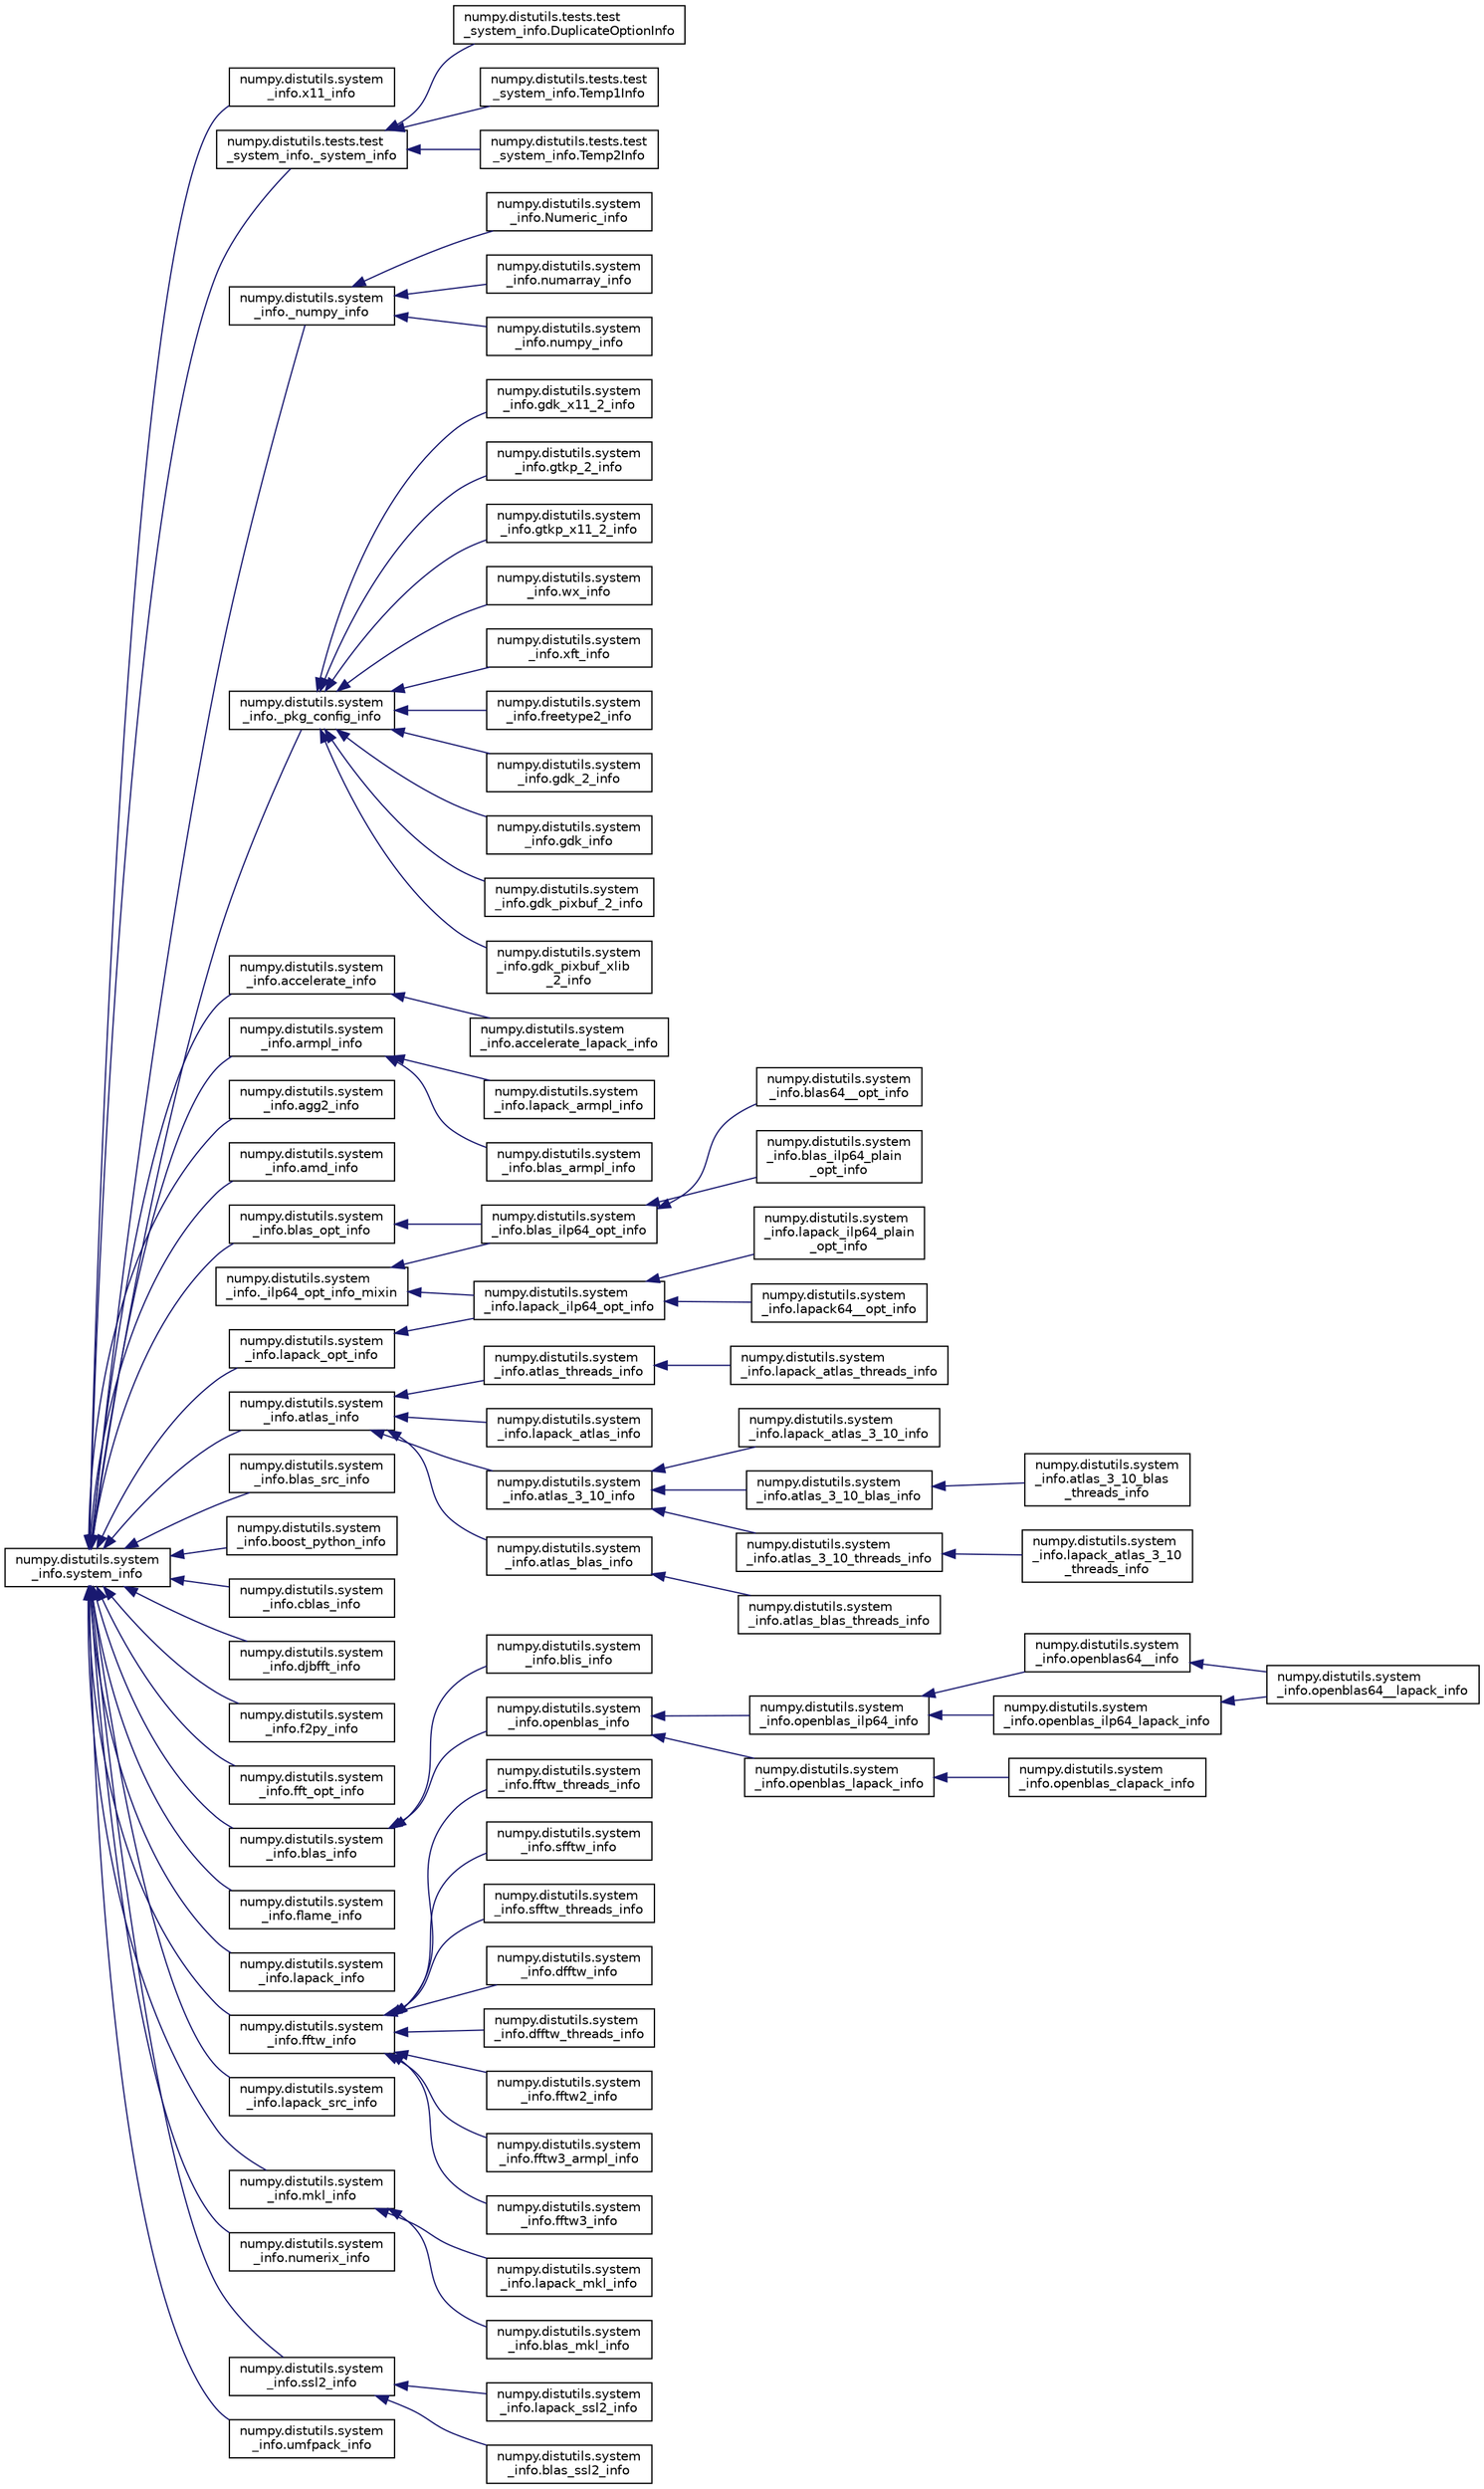 digraph "Graphical Class Hierarchy"
{
 // LATEX_PDF_SIZE
  edge [fontname="Helvetica",fontsize="10",labelfontname="Helvetica",labelfontsize="10"];
  node [fontname="Helvetica",fontsize="10",shape=record];
  rankdir="LR";
  Node0 [label="numpy.distutils.system\l_info._ilp64_opt_info_mixin",height=0.2,width=0.4,color="black", fillcolor="white", style="filled",URL="$classnumpy_1_1distutils_1_1system__info_1_1__ilp64__opt__info__mixin.html",tooltip=" "];
  Node0 -> Node1 [dir="back",color="midnightblue",fontsize="10",style="solid",fontname="Helvetica"];
  Node1 [label="numpy.distutils.system\l_info.blas_ilp64_opt_info",height=0.2,width=0.4,color="black", fillcolor="white", style="filled",URL="$classnumpy_1_1distutils_1_1system__info_1_1blas__ilp64__opt__info.html",tooltip=" "];
  Node1 -> Node2 [dir="back",color="midnightblue",fontsize="10",style="solid",fontname="Helvetica"];
  Node2 [label="numpy.distutils.system\l_info.blas64__opt_info",height=0.2,width=0.4,color="black", fillcolor="white", style="filled",URL="$classnumpy_1_1distutils_1_1system__info_1_1blas64____opt__info.html",tooltip=" "];
  Node1 -> Node3 [dir="back",color="midnightblue",fontsize="10",style="solid",fontname="Helvetica"];
  Node3 [label="numpy.distutils.system\l_info.blas_ilp64_plain\l_opt_info",height=0.2,width=0.4,color="black", fillcolor="white", style="filled",URL="$classnumpy_1_1distutils_1_1system__info_1_1blas__ilp64__plain__opt__info.html",tooltip=" "];
  Node0 -> Node4 [dir="back",color="midnightblue",fontsize="10",style="solid",fontname="Helvetica"];
  Node4 [label="numpy.distutils.system\l_info.lapack_ilp64_opt_info",height=0.2,width=0.4,color="black", fillcolor="white", style="filled",URL="$classnumpy_1_1distutils_1_1system__info_1_1lapack__ilp64__opt__info.html",tooltip=" "];
  Node4 -> Node5 [dir="back",color="midnightblue",fontsize="10",style="solid",fontname="Helvetica"];
  Node5 [label="numpy.distutils.system\l_info.lapack64__opt_info",height=0.2,width=0.4,color="black", fillcolor="white", style="filled",URL="$classnumpy_1_1distutils_1_1system__info_1_1lapack64____opt__info.html",tooltip=" "];
  Node4 -> Node6 [dir="back",color="midnightblue",fontsize="10",style="solid",fontname="Helvetica"];
  Node6 [label="numpy.distutils.system\l_info.lapack_ilp64_plain\l_opt_info",height=0.2,width=0.4,color="black", fillcolor="white", style="filled",URL="$classnumpy_1_1distutils_1_1system__info_1_1lapack__ilp64__plain__opt__info.html",tooltip=" "];
  Node12985 [label="numpy.distutils.system\l_info.system_info",height=0.2,width=0.4,color="black", fillcolor="white", style="filled",URL="$classnumpy_1_1distutils_1_1system__info_1_1system__info.html",tooltip=" "];
  Node12985 -> Node12986 [dir="back",color="midnightblue",fontsize="10",style="solid",fontname="Helvetica"];
  Node12986 [label="numpy.distutils.system\l_info._numpy_info",height=0.2,width=0.4,color="black", fillcolor="white", style="filled",URL="$classnumpy_1_1distutils_1_1system__info_1_1__numpy__info.html",tooltip=" "];
  Node12986 -> Node12987 [dir="back",color="midnightblue",fontsize="10",style="solid",fontname="Helvetica"];
  Node12987 [label="numpy.distutils.system\l_info.Numeric_info",height=0.2,width=0.4,color="black", fillcolor="white", style="filled",URL="$classnumpy_1_1distutils_1_1system__info_1_1Numeric__info.html",tooltip=" "];
  Node12986 -> Node12988 [dir="back",color="midnightblue",fontsize="10",style="solid",fontname="Helvetica"];
  Node12988 [label="numpy.distutils.system\l_info.numarray_info",height=0.2,width=0.4,color="black", fillcolor="white", style="filled",URL="$classnumpy_1_1distutils_1_1system__info_1_1numarray__info.html",tooltip=" "];
  Node12986 -> Node12989 [dir="back",color="midnightblue",fontsize="10",style="solid",fontname="Helvetica"];
  Node12989 [label="numpy.distutils.system\l_info.numpy_info",height=0.2,width=0.4,color="black", fillcolor="white", style="filled",URL="$classnumpy_1_1distutils_1_1system__info_1_1numpy__info.html",tooltip=" "];
  Node12985 -> Node12990 [dir="back",color="midnightblue",fontsize="10",style="solid",fontname="Helvetica"];
  Node12990 [label="numpy.distutils.system\l_info._pkg_config_info",height=0.2,width=0.4,color="black", fillcolor="white", style="filled",URL="$classnumpy_1_1distutils_1_1system__info_1_1__pkg__config__info.html",tooltip=" "];
  Node12990 -> Node12991 [dir="back",color="midnightblue",fontsize="10",style="solid",fontname="Helvetica"];
  Node12991 [label="numpy.distutils.system\l_info.freetype2_info",height=0.2,width=0.4,color="black", fillcolor="white", style="filled",URL="$classnumpy_1_1distutils_1_1system__info_1_1freetype2__info.html",tooltip=" "];
  Node12990 -> Node12992 [dir="back",color="midnightblue",fontsize="10",style="solid",fontname="Helvetica"];
  Node12992 [label="numpy.distutils.system\l_info.gdk_2_info",height=0.2,width=0.4,color="black", fillcolor="white", style="filled",URL="$classnumpy_1_1distutils_1_1system__info_1_1gdk__2__info.html",tooltip=" "];
  Node12990 -> Node12993 [dir="back",color="midnightblue",fontsize="10",style="solid",fontname="Helvetica"];
  Node12993 [label="numpy.distutils.system\l_info.gdk_info",height=0.2,width=0.4,color="black", fillcolor="white", style="filled",URL="$classnumpy_1_1distutils_1_1system__info_1_1gdk__info.html",tooltip=" "];
  Node12990 -> Node12994 [dir="back",color="midnightblue",fontsize="10",style="solid",fontname="Helvetica"];
  Node12994 [label="numpy.distutils.system\l_info.gdk_pixbuf_2_info",height=0.2,width=0.4,color="black", fillcolor="white", style="filled",URL="$classnumpy_1_1distutils_1_1system__info_1_1gdk__pixbuf__2__info.html",tooltip=" "];
  Node12990 -> Node12995 [dir="back",color="midnightblue",fontsize="10",style="solid",fontname="Helvetica"];
  Node12995 [label="numpy.distutils.system\l_info.gdk_pixbuf_xlib\l_2_info",height=0.2,width=0.4,color="black", fillcolor="white", style="filled",URL="$classnumpy_1_1distutils_1_1system__info_1_1gdk__pixbuf__xlib__2__info.html",tooltip=" "];
  Node12990 -> Node12996 [dir="back",color="midnightblue",fontsize="10",style="solid",fontname="Helvetica"];
  Node12996 [label="numpy.distutils.system\l_info.gdk_x11_2_info",height=0.2,width=0.4,color="black", fillcolor="white", style="filled",URL="$classnumpy_1_1distutils_1_1system__info_1_1gdk__x11__2__info.html",tooltip=" "];
  Node12990 -> Node12997 [dir="back",color="midnightblue",fontsize="10",style="solid",fontname="Helvetica"];
  Node12997 [label="numpy.distutils.system\l_info.gtkp_2_info",height=0.2,width=0.4,color="black", fillcolor="white", style="filled",URL="$classnumpy_1_1distutils_1_1system__info_1_1gtkp__2__info.html",tooltip=" "];
  Node12990 -> Node12998 [dir="back",color="midnightblue",fontsize="10",style="solid",fontname="Helvetica"];
  Node12998 [label="numpy.distutils.system\l_info.gtkp_x11_2_info",height=0.2,width=0.4,color="black", fillcolor="white", style="filled",URL="$classnumpy_1_1distutils_1_1system__info_1_1gtkp__x11__2__info.html",tooltip=" "];
  Node12990 -> Node12999 [dir="back",color="midnightblue",fontsize="10",style="solid",fontname="Helvetica"];
  Node12999 [label="numpy.distutils.system\l_info.wx_info",height=0.2,width=0.4,color="black", fillcolor="white", style="filled",URL="$classnumpy_1_1distutils_1_1system__info_1_1wx__info.html",tooltip=" "];
  Node12990 -> Node13000 [dir="back",color="midnightblue",fontsize="10",style="solid",fontname="Helvetica"];
  Node13000 [label="numpy.distutils.system\l_info.xft_info",height=0.2,width=0.4,color="black", fillcolor="white", style="filled",URL="$classnumpy_1_1distutils_1_1system__info_1_1xft__info.html",tooltip=" "];
  Node12985 -> Node13001 [dir="back",color="midnightblue",fontsize="10",style="solid",fontname="Helvetica"];
  Node13001 [label="numpy.distutils.system\l_info.accelerate_info",height=0.2,width=0.4,color="black", fillcolor="white", style="filled",URL="$classnumpy_1_1distutils_1_1system__info_1_1accelerate__info.html",tooltip=" "];
  Node13001 -> Node13002 [dir="back",color="midnightblue",fontsize="10",style="solid",fontname="Helvetica"];
  Node13002 [label="numpy.distutils.system\l_info.accelerate_lapack_info",height=0.2,width=0.4,color="black", fillcolor="white", style="filled",URL="$classnumpy_1_1distutils_1_1system__info_1_1accelerate__lapack__info.html",tooltip=" "];
  Node12985 -> Node13003 [dir="back",color="midnightblue",fontsize="10",style="solid",fontname="Helvetica"];
  Node13003 [label="numpy.distutils.system\l_info.agg2_info",height=0.2,width=0.4,color="black", fillcolor="white", style="filled",URL="$classnumpy_1_1distutils_1_1system__info_1_1agg2__info.html",tooltip=" "];
  Node12985 -> Node13004 [dir="back",color="midnightblue",fontsize="10",style="solid",fontname="Helvetica"];
  Node13004 [label="numpy.distutils.system\l_info.amd_info",height=0.2,width=0.4,color="black", fillcolor="white", style="filled",URL="$classnumpy_1_1distutils_1_1system__info_1_1amd__info.html",tooltip=" "];
  Node12985 -> Node13005 [dir="back",color="midnightblue",fontsize="10",style="solid",fontname="Helvetica"];
  Node13005 [label="numpy.distutils.system\l_info.armpl_info",height=0.2,width=0.4,color="black", fillcolor="white", style="filled",URL="$classnumpy_1_1distutils_1_1system__info_1_1armpl__info.html",tooltip=" "];
  Node13005 -> Node13006 [dir="back",color="midnightblue",fontsize="10",style="solid",fontname="Helvetica"];
  Node13006 [label="numpy.distutils.system\l_info.blas_armpl_info",height=0.2,width=0.4,color="black", fillcolor="white", style="filled",URL="$classnumpy_1_1distutils_1_1system__info_1_1blas__armpl__info.html",tooltip=" "];
  Node13005 -> Node13007 [dir="back",color="midnightblue",fontsize="10",style="solid",fontname="Helvetica"];
  Node13007 [label="numpy.distutils.system\l_info.lapack_armpl_info",height=0.2,width=0.4,color="black", fillcolor="white", style="filled",URL="$classnumpy_1_1distutils_1_1system__info_1_1lapack__armpl__info.html",tooltip=" "];
  Node12985 -> Node13008 [dir="back",color="midnightblue",fontsize="10",style="solid",fontname="Helvetica"];
  Node13008 [label="numpy.distutils.system\l_info.atlas_info",height=0.2,width=0.4,color="black", fillcolor="white", style="filled",URL="$classnumpy_1_1distutils_1_1system__info_1_1atlas__info.html",tooltip=" "];
  Node13008 -> Node13009 [dir="back",color="midnightblue",fontsize="10",style="solid",fontname="Helvetica"];
  Node13009 [label="numpy.distutils.system\l_info.atlas_3_10_info",height=0.2,width=0.4,color="black", fillcolor="white", style="filled",URL="$classnumpy_1_1distutils_1_1system__info_1_1atlas__3__10__info.html",tooltip=" "];
  Node13009 -> Node13010 [dir="back",color="midnightblue",fontsize="10",style="solid",fontname="Helvetica"];
  Node13010 [label="numpy.distutils.system\l_info.atlas_3_10_blas_info",height=0.2,width=0.4,color="black", fillcolor="white", style="filled",URL="$classnumpy_1_1distutils_1_1system__info_1_1atlas__3__10__blas__info.html",tooltip=" "];
  Node13010 -> Node13011 [dir="back",color="midnightblue",fontsize="10",style="solid",fontname="Helvetica"];
  Node13011 [label="numpy.distutils.system\l_info.atlas_3_10_blas\l_threads_info",height=0.2,width=0.4,color="black", fillcolor="white", style="filled",URL="$classnumpy_1_1distutils_1_1system__info_1_1atlas__3__10__blas__threads__info.html",tooltip=" "];
  Node13009 -> Node13012 [dir="back",color="midnightblue",fontsize="10",style="solid",fontname="Helvetica"];
  Node13012 [label="numpy.distutils.system\l_info.atlas_3_10_threads_info",height=0.2,width=0.4,color="black", fillcolor="white", style="filled",URL="$classnumpy_1_1distutils_1_1system__info_1_1atlas__3__10__threads__info.html",tooltip=" "];
  Node13012 -> Node13013 [dir="back",color="midnightblue",fontsize="10",style="solid",fontname="Helvetica"];
  Node13013 [label="numpy.distutils.system\l_info.lapack_atlas_3_10\l_threads_info",height=0.2,width=0.4,color="black", fillcolor="white", style="filled",URL="$classnumpy_1_1distutils_1_1system__info_1_1lapack__atlas__3__10__threads__info.html",tooltip=" "];
  Node13009 -> Node13014 [dir="back",color="midnightblue",fontsize="10",style="solid",fontname="Helvetica"];
  Node13014 [label="numpy.distutils.system\l_info.lapack_atlas_3_10_info",height=0.2,width=0.4,color="black", fillcolor="white", style="filled",URL="$classnumpy_1_1distutils_1_1system__info_1_1lapack__atlas__3__10__info.html",tooltip=" "];
  Node13008 -> Node13015 [dir="back",color="midnightblue",fontsize="10",style="solid",fontname="Helvetica"];
  Node13015 [label="numpy.distutils.system\l_info.atlas_blas_info",height=0.2,width=0.4,color="black", fillcolor="white", style="filled",URL="$classnumpy_1_1distutils_1_1system__info_1_1atlas__blas__info.html",tooltip=" "];
  Node13015 -> Node13016 [dir="back",color="midnightblue",fontsize="10",style="solid",fontname="Helvetica"];
  Node13016 [label="numpy.distutils.system\l_info.atlas_blas_threads_info",height=0.2,width=0.4,color="black", fillcolor="white", style="filled",URL="$classnumpy_1_1distutils_1_1system__info_1_1atlas__blas__threads__info.html",tooltip=" "];
  Node13008 -> Node13017 [dir="back",color="midnightblue",fontsize="10",style="solid",fontname="Helvetica"];
  Node13017 [label="numpy.distutils.system\l_info.atlas_threads_info",height=0.2,width=0.4,color="black", fillcolor="white", style="filled",URL="$classnumpy_1_1distutils_1_1system__info_1_1atlas__threads__info.html",tooltip=" "];
  Node13017 -> Node13018 [dir="back",color="midnightblue",fontsize="10",style="solid",fontname="Helvetica"];
  Node13018 [label="numpy.distutils.system\l_info.lapack_atlas_threads_info",height=0.2,width=0.4,color="black", fillcolor="white", style="filled",URL="$classnumpy_1_1distutils_1_1system__info_1_1lapack__atlas__threads__info.html",tooltip=" "];
  Node13008 -> Node13019 [dir="back",color="midnightblue",fontsize="10",style="solid",fontname="Helvetica"];
  Node13019 [label="numpy.distutils.system\l_info.lapack_atlas_info",height=0.2,width=0.4,color="black", fillcolor="white", style="filled",URL="$classnumpy_1_1distutils_1_1system__info_1_1lapack__atlas__info.html",tooltip=" "];
  Node12985 -> Node13020 [dir="back",color="midnightblue",fontsize="10",style="solid",fontname="Helvetica"];
  Node13020 [label="numpy.distutils.system\l_info.blas_info",height=0.2,width=0.4,color="black", fillcolor="white", style="filled",URL="$classnumpy_1_1distutils_1_1system__info_1_1blas__info.html",tooltip=" "];
  Node13020 -> Node13021 [dir="back",color="midnightblue",fontsize="10",style="solid",fontname="Helvetica"];
  Node13021 [label="numpy.distutils.system\l_info.blis_info",height=0.2,width=0.4,color="black", fillcolor="white", style="filled",URL="$classnumpy_1_1distutils_1_1system__info_1_1blis__info.html",tooltip=" "];
  Node13020 -> Node13022 [dir="back",color="midnightblue",fontsize="10",style="solid",fontname="Helvetica"];
  Node13022 [label="numpy.distutils.system\l_info.openblas_info",height=0.2,width=0.4,color="black", fillcolor="white", style="filled",URL="$classnumpy_1_1distutils_1_1system__info_1_1openblas__info.html",tooltip=" "];
  Node13022 -> Node13023 [dir="back",color="midnightblue",fontsize="10",style="solid",fontname="Helvetica"];
  Node13023 [label="numpy.distutils.system\l_info.openblas_ilp64_info",height=0.2,width=0.4,color="black", fillcolor="white", style="filled",URL="$classnumpy_1_1distutils_1_1system__info_1_1openblas__ilp64__info.html",tooltip=" "];
  Node13023 -> Node13024 [dir="back",color="midnightblue",fontsize="10",style="solid",fontname="Helvetica"];
  Node13024 [label="numpy.distutils.system\l_info.openblas64__info",height=0.2,width=0.4,color="black", fillcolor="white", style="filled",URL="$classnumpy_1_1distutils_1_1system__info_1_1openblas64____info.html",tooltip=" "];
  Node13024 -> Node13025 [dir="back",color="midnightblue",fontsize="10",style="solid",fontname="Helvetica"];
  Node13025 [label="numpy.distutils.system\l_info.openblas64__lapack_info",height=0.2,width=0.4,color="black", fillcolor="white", style="filled",URL="$classnumpy_1_1distutils_1_1system__info_1_1openblas64____lapack__info.html",tooltip=" "];
  Node13023 -> Node13026 [dir="back",color="midnightblue",fontsize="10",style="solid",fontname="Helvetica"];
  Node13026 [label="numpy.distutils.system\l_info.openblas_ilp64_lapack_info",height=0.2,width=0.4,color="black", fillcolor="white", style="filled",URL="$classnumpy_1_1distutils_1_1system__info_1_1openblas__ilp64__lapack__info.html",tooltip=" "];
  Node13026 -> Node13025 [dir="back",color="midnightblue",fontsize="10",style="solid",fontname="Helvetica"];
  Node13022 -> Node13027 [dir="back",color="midnightblue",fontsize="10",style="solid",fontname="Helvetica"];
  Node13027 [label="numpy.distutils.system\l_info.openblas_lapack_info",height=0.2,width=0.4,color="black", fillcolor="white", style="filled",URL="$classnumpy_1_1distutils_1_1system__info_1_1openblas__lapack__info.html",tooltip=" "];
  Node13027 -> Node13028 [dir="back",color="midnightblue",fontsize="10",style="solid",fontname="Helvetica"];
  Node13028 [label="numpy.distutils.system\l_info.openblas_clapack_info",height=0.2,width=0.4,color="black", fillcolor="white", style="filled",URL="$classnumpy_1_1distutils_1_1system__info_1_1openblas__clapack__info.html",tooltip=" "];
  Node12985 -> Node13029 [dir="back",color="midnightblue",fontsize="10",style="solid",fontname="Helvetica"];
  Node13029 [label="numpy.distutils.system\l_info.blas_opt_info",height=0.2,width=0.4,color="black", fillcolor="white", style="filled",URL="$classnumpy_1_1distutils_1_1system__info_1_1blas__opt__info.html",tooltip=" "];
  Node13029 -> Node1 [dir="back",color="midnightblue",fontsize="10",style="solid",fontname="Helvetica"];
  Node12985 -> Node13030 [dir="back",color="midnightblue",fontsize="10",style="solid",fontname="Helvetica"];
  Node13030 [label="numpy.distutils.system\l_info.blas_src_info",height=0.2,width=0.4,color="black", fillcolor="white", style="filled",URL="$classnumpy_1_1distutils_1_1system__info_1_1blas__src__info.html",tooltip=" "];
  Node12985 -> Node13031 [dir="back",color="midnightblue",fontsize="10",style="solid",fontname="Helvetica"];
  Node13031 [label="numpy.distutils.system\l_info.boost_python_info",height=0.2,width=0.4,color="black", fillcolor="white", style="filled",URL="$classnumpy_1_1distutils_1_1system__info_1_1boost__python__info.html",tooltip=" "];
  Node12985 -> Node13032 [dir="back",color="midnightblue",fontsize="10",style="solid",fontname="Helvetica"];
  Node13032 [label="numpy.distutils.system\l_info.cblas_info",height=0.2,width=0.4,color="black", fillcolor="white", style="filled",URL="$classnumpy_1_1distutils_1_1system__info_1_1cblas__info.html",tooltip=" "];
  Node12985 -> Node13033 [dir="back",color="midnightblue",fontsize="10",style="solid",fontname="Helvetica"];
  Node13033 [label="numpy.distutils.system\l_info.djbfft_info",height=0.2,width=0.4,color="black", fillcolor="white", style="filled",URL="$classnumpy_1_1distutils_1_1system__info_1_1djbfft__info.html",tooltip=" "];
  Node12985 -> Node13034 [dir="back",color="midnightblue",fontsize="10",style="solid",fontname="Helvetica"];
  Node13034 [label="numpy.distutils.system\l_info.f2py_info",height=0.2,width=0.4,color="black", fillcolor="white", style="filled",URL="$classnumpy_1_1distutils_1_1system__info_1_1f2py__info.html",tooltip=" "];
  Node12985 -> Node13035 [dir="back",color="midnightblue",fontsize="10",style="solid",fontname="Helvetica"];
  Node13035 [label="numpy.distutils.system\l_info.fft_opt_info",height=0.2,width=0.4,color="black", fillcolor="white", style="filled",URL="$classnumpy_1_1distutils_1_1system__info_1_1fft__opt__info.html",tooltip=" "];
  Node12985 -> Node13036 [dir="back",color="midnightblue",fontsize="10",style="solid",fontname="Helvetica"];
  Node13036 [label="numpy.distutils.system\l_info.fftw_info",height=0.2,width=0.4,color="black", fillcolor="white", style="filled",URL="$classnumpy_1_1distutils_1_1system__info_1_1fftw__info.html",tooltip=" "];
  Node13036 -> Node13037 [dir="back",color="midnightblue",fontsize="10",style="solid",fontname="Helvetica"];
  Node13037 [label="numpy.distutils.system\l_info.dfftw_info",height=0.2,width=0.4,color="black", fillcolor="white", style="filled",URL="$classnumpy_1_1distutils_1_1system__info_1_1dfftw__info.html",tooltip=" "];
  Node13036 -> Node13038 [dir="back",color="midnightblue",fontsize="10",style="solid",fontname="Helvetica"];
  Node13038 [label="numpy.distutils.system\l_info.dfftw_threads_info",height=0.2,width=0.4,color="black", fillcolor="white", style="filled",URL="$classnumpy_1_1distutils_1_1system__info_1_1dfftw__threads__info.html",tooltip=" "];
  Node13036 -> Node13039 [dir="back",color="midnightblue",fontsize="10",style="solid",fontname="Helvetica"];
  Node13039 [label="numpy.distutils.system\l_info.fftw2_info",height=0.2,width=0.4,color="black", fillcolor="white", style="filled",URL="$classnumpy_1_1distutils_1_1system__info_1_1fftw2__info.html",tooltip=" "];
  Node13036 -> Node13040 [dir="back",color="midnightblue",fontsize="10",style="solid",fontname="Helvetica"];
  Node13040 [label="numpy.distutils.system\l_info.fftw3_armpl_info",height=0.2,width=0.4,color="black", fillcolor="white", style="filled",URL="$classnumpy_1_1distutils_1_1system__info_1_1fftw3__armpl__info.html",tooltip=" "];
  Node13036 -> Node13041 [dir="back",color="midnightblue",fontsize="10",style="solid",fontname="Helvetica"];
  Node13041 [label="numpy.distutils.system\l_info.fftw3_info",height=0.2,width=0.4,color="black", fillcolor="white", style="filled",URL="$classnumpy_1_1distutils_1_1system__info_1_1fftw3__info.html",tooltip=" "];
  Node13036 -> Node13042 [dir="back",color="midnightblue",fontsize="10",style="solid",fontname="Helvetica"];
  Node13042 [label="numpy.distutils.system\l_info.fftw_threads_info",height=0.2,width=0.4,color="black", fillcolor="white", style="filled",URL="$classnumpy_1_1distutils_1_1system__info_1_1fftw__threads__info.html",tooltip=" "];
  Node13036 -> Node13043 [dir="back",color="midnightblue",fontsize="10",style="solid",fontname="Helvetica"];
  Node13043 [label="numpy.distutils.system\l_info.sfftw_info",height=0.2,width=0.4,color="black", fillcolor="white", style="filled",URL="$classnumpy_1_1distutils_1_1system__info_1_1sfftw__info.html",tooltip=" "];
  Node13036 -> Node13044 [dir="back",color="midnightblue",fontsize="10",style="solid",fontname="Helvetica"];
  Node13044 [label="numpy.distutils.system\l_info.sfftw_threads_info",height=0.2,width=0.4,color="black", fillcolor="white", style="filled",URL="$classnumpy_1_1distutils_1_1system__info_1_1sfftw__threads__info.html",tooltip=" "];
  Node12985 -> Node13045 [dir="back",color="midnightblue",fontsize="10",style="solid",fontname="Helvetica"];
  Node13045 [label="numpy.distutils.system\l_info.flame_info",height=0.2,width=0.4,color="black", fillcolor="white", style="filled",URL="$classnumpy_1_1distutils_1_1system__info_1_1flame__info.html",tooltip=" "];
  Node12985 -> Node13046 [dir="back",color="midnightblue",fontsize="10",style="solid",fontname="Helvetica"];
  Node13046 [label="numpy.distutils.system\l_info.lapack_info",height=0.2,width=0.4,color="black", fillcolor="white", style="filled",URL="$classnumpy_1_1distutils_1_1system__info_1_1lapack__info.html",tooltip=" "];
  Node12985 -> Node13047 [dir="back",color="midnightblue",fontsize="10",style="solid",fontname="Helvetica"];
  Node13047 [label="numpy.distutils.system\l_info.lapack_opt_info",height=0.2,width=0.4,color="black", fillcolor="white", style="filled",URL="$classnumpy_1_1distutils_1_1system__info_1_1lapack__opt__info.html",tooltip=" "];
  Node13047 -> Node4 [dir="back",color="midnightblue",fontsize="10",style="solid",fontname="Helvetica"];
  Node12985 -> Node13048 [dir="back",color="midnightblue",fontsize="10",style="solid",fontname="Helvetica"];
  Node13048 [label="numpy.distutils.system\l_info.lapack_src_info",height=0.2,width=0.4,color="black", fillcolor="white", style="filled",URL="$classnumpy_1_1distutils_1_1system__info_1_1lapack__src__info.html",tooltip=" "];
  Node12985 -> Node13049 [dir="back",color="midnightblue",fontsize="10",style="solid",fontname="Helvetica"];
  Node13049 [label="numpy.distutils.system\l_info.mkl_info",height=0.2,width=0.4,color="black", fillcolor="white", style="filled",URL="$classnumpy_1_1distutils_1_1system__info_1_1mkl__info.html",tooltip=" "];
  Node13049 -> Node13050 [dir="back",color="midnightblue",fontsize="10",style="solid",fontname="Helvetica"];
  Node13050 [label="numpy.distutils.system\l_info.blas_mkl_info",height=0.2,width=0.4,color="black", fillcolor="white", style="filled",URL="$classnumpy_1_1distutils_1_1system__info_1_1blas__mkl__info.html",tooltip=" "];
  Node13049 -> Node13051 [dir="back",color="midnightblue",fontsize="10",style="solid",fontname="Helvetica"];
  Node13051 [label="numpy.distutils.system\l_info.lapack_mkl_info",height=0.2,width=0.4,color="black", fillcolor="white", style="filled",URL="$classnumpy_1_1distutils_1_1system__info_1_1lapack__mkl__info.html",tooltip=" "];
  Node12985 -> Node13052 [dir="back",color="midnightblue",fontsize="10",style="solid",fontname="Helvetica"];
  Node13052 [label="numpy.distutils.system\l_info.numerix_info",height=0.2,width=0.4,color="black", fillcolor="white", style="filled",URL="$classnumpy_1_1distutils_1_1system__info_1_1numerix__info.html",tooltip=" "];
  Node12985 -> Node13053 [dir="back",color="midnightblue",fontsize="10",style="solid",fontname="Helvetica"];
  Node13053 [label="numpy.distutils.system\l_info.ssl2_info",height=0.2,width=0.4,color="black", fillcolor="white", style="filled",URL="$classnumpy_1_1distutils_1_1system__info_1_1ssl2__info.html",tooltip=" "];
  Node13053 -> Node13054 [dir="back",color="midnightblue",fontsize="10",style="solid",fontname="Helvetica"];
  Node13054 [label="numpy.distutils.system\l_info.blas_ssl2_info",height=0.2,width=0.4,color="black", fillcolor="white", style="filled",URL="$classnumpy_1_1distutils_1_1system__info_1_1blas__ssl2__info.html",tooltip=" "];
  Node13053 -> Node13055 [dir="back",color="midnightblue",fontsize="10",style="solid",fontname="Helvetica"];
  Node13055 [label="numpy.distutils.system\l_info.lapack_ssl2_info",height=0.2,width=0.4,color="black", fillcolor="white", style="filled",URL="$classnumpy_1_1distutils_1_1system__info_1_1lapack__ssl2__info.html",tooltip=" "];
  Node12985 -> Node13056 [dir="back",color="midnightblue",fontsize="10",style="solid",fontname="Helvetica"];
  Node13056 [label="numpy.distutils.system\l_info.umfpack_info",height=0.2,width=0.4,color="black", fillcolor="white", style="filled",URL="$classnumpy_1_1distutils_1_1system__info_1_1umfpack__info.html",tooltip=" "];
  Node12985 -> Node13057 [dir="back",color="midnightblue",fontsize="10",style="solid",fontname="Helvetica"];
  Node13057 [label="numpy.distutils.system\l_info.x11_info",height=0.2,width=0.4,color="black", fillcolor="white", style="filled",URL="$classnumpy_1_1distutils_1_1system__info_1_1x11__info.html",tooltip=" "];
  Node12985 -> Node13058 [dir="back",color="midnightblue",fontsize="10",style="solid",fontname="Helvetica"];
  Node13058 [label="numpy.distutils.tests.test\l_system_info._system_info",height=0.2,width=0.4,color="black", fillcolor="white", style="filled",URL="$classnumpy_1_1distutils_1_1tests_1_1test__system__info_1_1__system__info.html",tooltip=" "];
  Node13058 -> Node13059 [dir="back",color="midnightblue",fontsize="10",style="solid",fontname="Helvetica"];
  Node13059 [label="numpy.distutils.tests.test\l_system_info.DuplicateOptionInfo",height=0.2,width=0.4,color="black", fillcolor="white", style="filled",URL="$classnumpy_1_1distutils_1_1tests_1_1test__system__info_1_1DuplicateOptionInfo.html",tooltip=" "];
  Node13058 -> Node13060 [dir="back",color="midnightblue",fontsize="10",style="solid",fontname="Helvetica"];
  Node13060 [label="numpy.distutils.tests.test\l_system_info.Temp1Info",height=0.2,width=0.4,color="black", fillcolor="white", style="filled",URL="$classnumpy_1_1distutils_1_1tests_1_1test__system__info_1_1Temp1Info.html",tooltip=" "];
  Node13058 -> Node13061 [dir="back",color="midnightblue",fontsize="10",style="solid",fontname="Helvetica"];
  Node13061 [label="numpy.distutils.tests.test\l_system_info.Temp2Info",height=0.2,width=0.4,color="black", fillcolor="white", style="filled",URL="$classnumpy_1_1distutils_1_1tests_1_1test__system__info_1_1Temp2Info.html",tooltip=" "];
}
